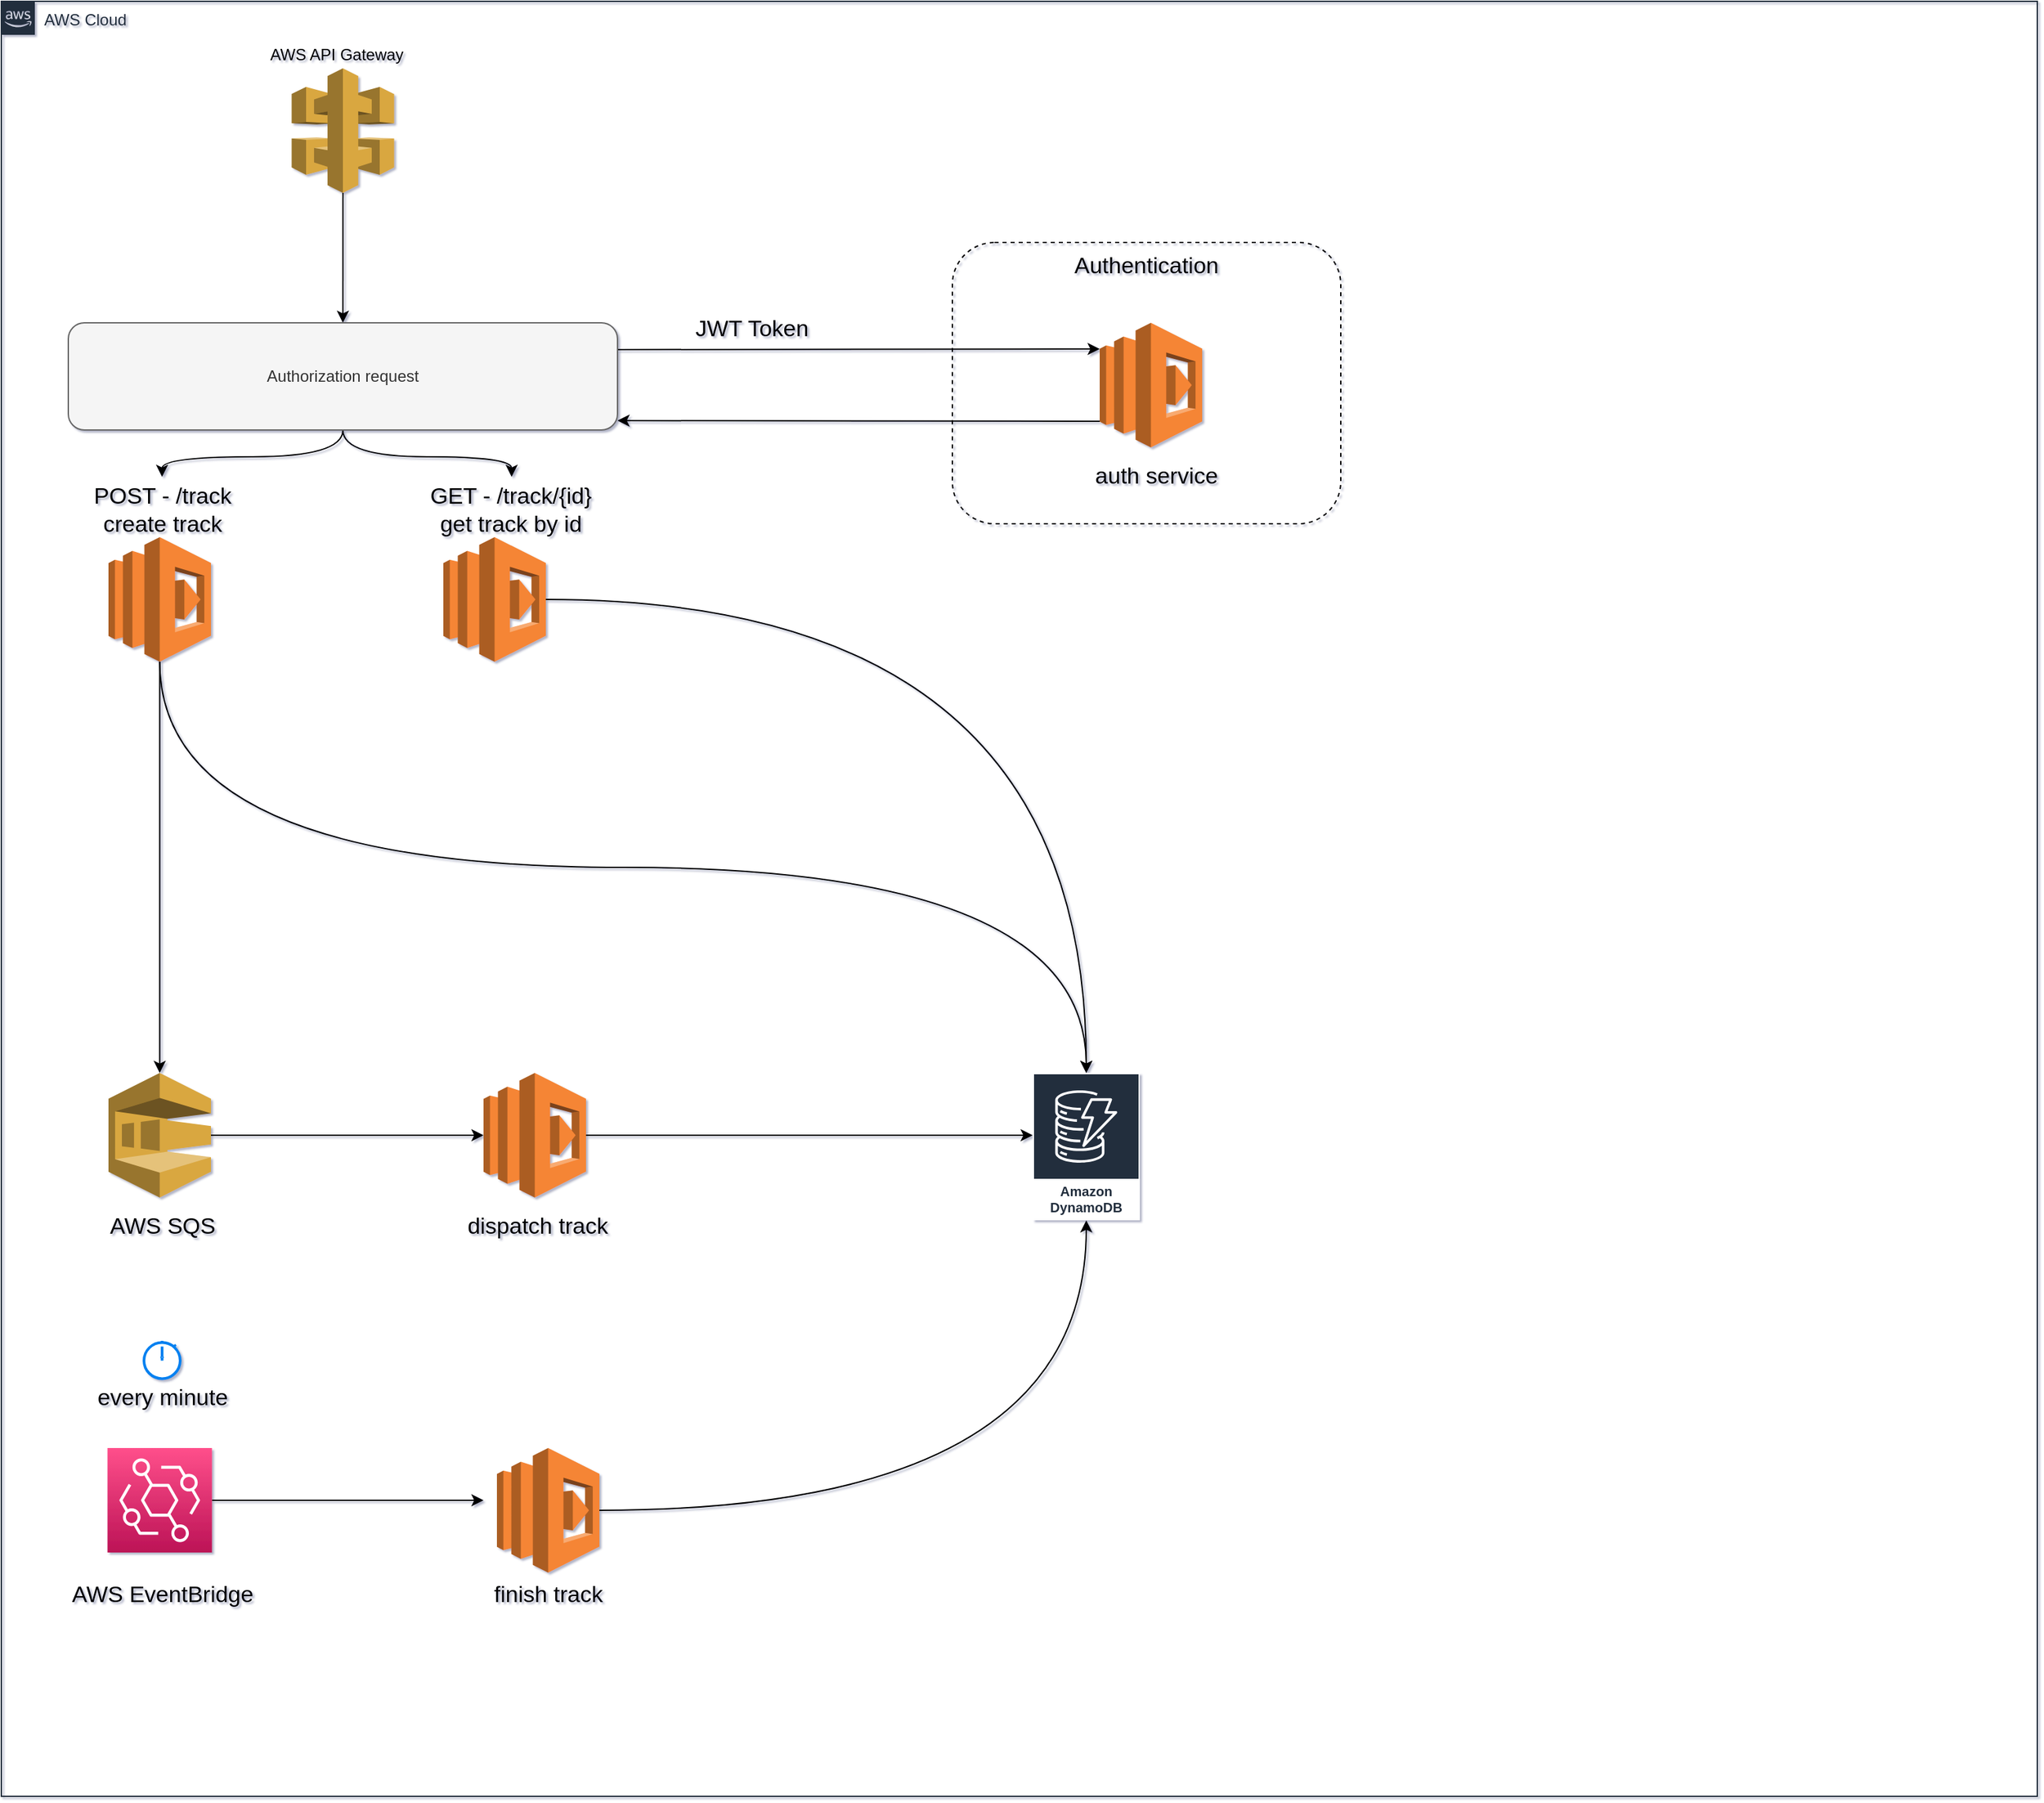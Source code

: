 <mxfile version="18.1.1" type="github">
  <diagram id="sx4DB-smJGjERo_jBSHq" name="Page-1">
    <mxGraphModel dx="2636" dy="1453" grid="0" gridSize="10" guides="1" tooltips="1" connect="1" arrows="1" fold="1" page="1" pageScale="1" pageWidth="827" pageHeight="1169" background="#ffffff" math="0" shadow="1">
      <root>
        <mxCell id="0" />
        <mxCell id="1" parent="0" />
        <mxCell id="05hHKeat-juu67TqZmML-72" style="edgeStyle=orthogonalEdgeStyle;rounded=1;orthogonalLoop=1;jettySize=auto;html=1;fontSize=17;curved=1;" parent="1" source="05hHKeat-juu67TqZmML-2" target="05hHKeat-juu67TqZmML-4" edge="1">
          <mxGeometry relative="1" as="geometry" />
        </mxCell>
        <mxCell id="05hHKeat-juu67TqZmML-2" value="" style="outlineConnect=0;dashed=0;verticalLabelPosition=bottom;verticalAlign=top;align=center;html=1;shape=mxgraph.aws3.api_gateway;fillColor=#D9A741;gradientColor=none;rounded=1;" parent="1" vertex="1">
          <mxGeometry x="236.75" y="130" width="76.5" height="93" as="geometry" />
        </mxCell>
        <mxCell id="05hHKeat-juu67TqZmML-3" value="AWS API Gateway" style="text;html=1;align=center;verticalAlign=middle;resizable=0;points=[];autosize=1;strokeColor=none;fillColor=none;rounded=1;" parent="1" vertex="1">
          <mxGeometry x="210" y="110" width="120" height="20" as="geometry" />
        </mxCell>
        <mxCell id="05hHKeat-juu67TqZmML-40" style="edgeStyle=orthogonalEdgeStyle;rounded=1;orthogonalLoop=1;jettySize=auto;html=1;exitX=1;exitY=0.25;exitDx=0;exitDy=0;entryX=0;entryY=0.21;entryDx=0;entryDy=0;entryPerimeter=0;fontSize=17;curved=1;" parent="1" source="05hHKeat-juu67TqZmML-4" target="05hHKeat-juu67TqZmML-9" edge="1">
          <mxGeometry relative="1" as="geometry" />
        </mxCell>
        <mxCell id="05hHKeat-juu67TqZmML-43" style="edgeStyle=orthogonalEdgeStyle;rounded=1;orthogonalLoop=1;jettySize=auto;html=1;exitX=0.5;exitY=1;exitDx=0;exitDy=0;fontSize=17;curved=1;" parent="1" source="05hHKeat-juu67TqZmML-4" target="05hHKeat-juu67TqZmML-22" edge="1">
          <mxGeometry relative="1" as="geometry" />
        </mxCell>
        <mxCell id="05hHKeat-juu67TqZmML-44" style="edgeStyle=orthogonalEdgeStyle;rounded=1;orthogonalLoop=1;jettySize=auto;html=1;entryX=0.507;entryY=0;entryDx=0;entryDy=0;entryPerimeter=0;fontSize=17;curved=1;" parent="1" source="05hHKeat-juu67TqZmML-4" target="05hHKeat-juu67TqZmML-23" edge="1">
          <mxGeometry relative="1" as="geometry" />
        </mxCell>
        <mxCell id="05hHKeat-juu67TqZmML-4" value="Authorization request" style="whiteSpace=wrap;html=1;fillColor=#f5f5f5;fontColor=#333333;strokeColor=#666666;rounded=1;" parent="1" vertex="1">
          <mxGeometry x="70" y="320" width="410" height="80" as="geometry" />
        </mxCell>
        <mxCell id="05hHKeat-juu67TqZmML-41" style="edgeStyle=orthogonalEdgeStyle;rounded=1;orthogonalLoop=1;jettySize=auto;html=1;exitX=0;exitY=0.79;exitDx=0;exitDy=0;exitPerimeter=0;fontSize=17;curved=1;" parent="1" source="05hHKeat-juu67TqZmML-9" edge="1">
          <mxGeometry relative="1" as="geometry">
            <mxPoint x="480" y="393" as="targetPoint" />
          </mxGeometry>
        </mxCell>
        <mxCell id="05hHKeat-juu67TqZmML-9" value="" style="outlineConnect=0;dashed=0;verticalLabelPosition=bottom;verticalAlign=top;align=center;html=1;shape=mxgraph.aws3.lambda;fillColor=#F58534;gradientColor=none;rounded=1;" parent="1" vertex="1">
          <mxGeometry x="840" y="320" width="76.5" height="93" as="geometry" />
        </mxCell>
        <mxCell id="05hHKeat-juu67TqZmML-20" style="edgeStyle=orthogonalEdgeStyle;rounded=1;orthogonalLoop=1;jettySize=auto;html=1;exitX=0.5;exitY=1;exitDx=0;exitDy=0;exitPerimeter=0;fontSize=17;curved=1;" parent="1" source="05hHKeat-juu67TqZmML-17" target="05hHKeat-juu67TqZmML-19" edge="1">
          <mxGeometry relative="1" as="geometry" />
        </mxCell>
        <mxCell id="05hHKeat-juu67TqZmML-47" style="edgeStyle=orthogonalEdgeStyle;rounded=1;orthogonalLoop=1;jettySize=auto;html=1;exitX=0.5;exitY=1;exitDx=0;exitDy=0;exitPerimeter=0;entryX=0.5;entryY=0;entryDx=0;entryDy=0;entryPerimeter=0;fontSize=17;curved=1;" parent="1" source="05hHKeat-juu67TqZmML-17" target="05hHKeat-juu67TqZmML-24" edge="1">
          <mxGeometry relative="1" as="geometry" />
        </mxCell>
        <mxCell id="05hHKeat-juu67TqZmML-17" value="" style="outlineConnect=0;dashed=0;verticalLabelPosition=bottom;verticalAlign=top;align=center;html=1;shape=mxgraph.aws3.lambda;fillColor=#F58534;gradientColor=none;rounded=1;" parent="1" vertex="1">
          <mxGeometry x="100" y="480" width="76.5" height="93" as="geometry" />
        </mxCell>
        <mxCell id="05hHKeat-juu67TqZmML-63" style="edgeStyle=orthogonalEdgeStyle;rounded=1;orthogonalLoop=1;jettySize=auto;html=1;fontSize=17;curved=1;" parent="1" source="05hHKeat-juu67TqZmML-18" target="05hHKeat-juu67TqZmML-19" edge="1">
          <mxGeometry relative="1" as="geometry" />
        </mxCell>
        <mxCell id="05hHKeat-juu67TqZmML-18" value="" style="outlineConnect=0;dashed=0;verticalLabelPosition=bottom;verticalAlign=top;align=center;html=1;shape=mxgraph.aws3.lambda;fillColor=#F58534;gradientColor=none;rounded=1;" parent="1" vertex="1">
          <mxGeometry x="350" y="480" width="76.5" height="93" as="geometry" />
        </mxCell>
        <mxCell id="05hHKeat-juu67TqZmML-19" value="Amazon DynamoDB" style="outlineConnect=0;fontColor=#232F3E;gradientColor=none;strokeColor=#ffffff;fillColor=#232F3E;dashed=0;verticalLabelPosition=middle;verticalAlign=bottom;align=center;html=1;whiteSpace=wrap;fontSize=10;fontStyle=1;spacing=3;shape=mxgraph.aws4.productIcon;prIcon=mxgraph.aws4.dynamodb;rounded=1;" parent="1" vertex="1">
          <mxGeometry x="790" y="880" width="80" height="110" as="geometry" />
        </mxCell>
        <mxCell id="05hHKeat-juu67TqZmML-22" value="POST - /track&lt;br&gt;create track" style="text;html=1;align=center;verticalAlign=middle;resizable=0;points=[];autosize=1;strokeColor=none;fillColor=none;fontSize=17;rounded=1;" parent="1" vertex="1">
          <mxGeometry x="80" y="435" width="120" height="50" as="geometry" />
        </mxCell>
        <mxCell id="05hHKeat-juu67TqZmML-23" value="GET - /track/{id}&lt;br&gt;get track by id" style="text;html=1;align=center;verticalAlign=middle;resizable=0;points=[];autosize=1;strokeColor=none;fillColor=none;fontSize=17;rounded=1;" parent="1" vertex="1">
          <mxGeometry x="330" y="435" width="140" height="50" as="geometry" />
        </mxCell>
        <mxCell id="05hHKeat-juu67TqZmML-50" style="edgeStyle=orthogonalEdgeStyle;rounded=1;orthogonalLoop=1;jettySize=auto;html=1;fontSize=17;curved=1;" parent="1" source="05hHKeat-juu67TqZmML-24" target="05hHKeat-juu67TqZmML-25" edge="1">
          <mxGeometry relative="1" as="geometry" />
        </mxCell>
        <mxCell id="05hHKeat-juu67TqZmML-24" value="" style="outlineConnect=0;dashed=0;verticalLabelPosition=bottom;verticalAlign=top;align=center;html=1;shape=mxgraph.aws3.sqs;fillColor=#D9A741;gradientColor=none;fontSize=17;rounded=1;" parent="1" vertex="1">
          <mxGeometry x="100" y="880" width="76.5" height="93" as="geometry" />
        </mxCell>
        <mxCell id="05hHKeat-juu67TqZmML-61" style="edgeStyle=orthogonalEdgeStyle;rounded=1;orthogonalLoop=1;jettySize=auto;html=1;exitX=1;exitY=0.5;exitDx=0;exitDy=0;exitPerimeter=0;fontSize=17;curved=1;" parent="1" source="05hHKeat-juu67TqZmML-25" target="05hHKeat-juu67TqZmML-19" edge="1">
          <mxGeometry relative="1" as="geometry">
            <Array as="points">
              <mxPoint x="720" y="927" />
              <mxPoint x="720" y="927" />
            </Array>
          </mxGeometry>
        </mxCell>
        <mxCell id="05hHKeat-juu67TqZmML-25" value="" style="outlineConnect=0;dashed=0;verticalLabelPosition=bottom;verticalAlign=top;align=center;html=1;shape=mxgraph.aws3.lambda;fillColor=#F58534;gradientColor=none;fontSize=17;rounded=1;" parent="1" vertex="1">
          <mxGeometry x="380" y="880" width="76.5" height="93" as="geometry" />
        </mxCell>
        <mxCell id="05hHKeat-juu67TqZmML-46" value="dispatch track" style="text;html=1;align=center;verticalAlign=middle;resizable=0;points=[];autosize=1;strokeColor=none;fillColor=none;fontSize=17;rounded=1;" parent="1" vertex="1">
          <mxGeometry x="360" y="980" width="120" height="30" as="geometry" />
        </mxCell>
        <mxCell id="05hHKeat-juu67TqZmML-48" value="auth service" style="text;html=1;align=center;verticalAlign=middle;resizable=0;points=[];autosize=1;strokeColor=none;fillColor=none;fontSize=17;rounded=1;" parent="1" vertex="1">
          <mxGeometry x="827" y="420" width="110" height="30" as="geometry" />
        </mxCell>
        <mxCell id="05hHKeat-juu67TqZmML-49" value="AWS SQS" style="text;html=1;align=center;verticalAlign=middle;resizable=0;points=[];autosize=1;strokeColor=none;fillColor=none;fontSize=17;rounded=1;" parent="1" vertex="1">
          <mxGeometry x="95" y="980" width="90" height="30" as="geometry" />
        </mxCell>
        <mxCell id="05hHKeat-juu67TqZmML-56" style="edgeStyle=orthogonalEdgeStyle;rounded=1;orthogonalLoop=1;jettySize=auto;html=1;exitX=1;exitY=0.5;exitDx=0;exitDy=0;exitPerimeter=0;fontSize=17;curved=1;" parent="1" source="05hHKeat-juu67TqZmML-52" edge="1">
          <mxGeometry relative="1" as="geometry">
            <mxPoint x="380" y="1199" as="targetPoint" />
          </mxGeometry>
        </mxCell>
        <mxCell id="05hHKeat-juu67TqZmML-52" value="" style="points=[[0,0,0],[0.25,0,0],[0.5,0,0],[0.75,0,0],[1,0,0],[0,1,0],[0.25,1,0],[0.5,1,0],[0.75,1,0],[1,1,0],[0,0.25,0],[0,0.5,0],[0,0.75,0],[1,0.25,0],[1,0.5,0],[1,0.75,0]];outlineConnect=0;fontColor=#232F3E;gradientColor=#FF4F8B;gradientDirection=north;fillColor=#BC1356;strokeColor=#ffffff;dashed=0;verticalLabelPosition=bottom;verticalAlign=top;align=center;html=1;fontSize=12;fontStyle=0;aspect=fixed;shape=mxgraph.aws4.resourceIcon;resIcon=mxgraph.aws4.eventbridge;rounded=1;" parent="1" vertex="1">
          <mxGeometry x="99.25" y="1160" width="78" height="78" as="geometry" />
        </mxCell>
        <mxCell id="05hHKeat-juu67TqZmML-53" value="AWS EventBridge" style="text;html=1;align=center;verticalAlign=middle;resizable=0;points=[];autosize=1;strokeColor=none;fillColor=none;fontSize=17;rounded=1;" parent="1" vertex="1">
          <mxGeometry x="65" y="1255" width="150" height="30" as="geometry" />
        </mxCell>
        <mxCell id="05hHKeat-juu67TqZmML-62" style="edgeStyle=orthogonalEdgeStyle;rounded=1;orthogonalLoop=1;jettySize=auto;html=1;fontSize=17;curved=1;" parent="1" source="05hHKeat-juu67TqZmML-54" target="05hHKeat-juu67TqZmML-19" edge="1">
          <mxGeometry relative="1" as="geometry" />
        </mxCell>
        <mxCell id="05hHKeat-juu67TqZmML-54" value="" style="outlineConnect=0;dashed=0;verticalLabelPosition=bottom;verticalAlign=top;align=center;html=1;shape=mxgraph.aws3.lambda;fillColor=#F58534;gradientColor=none;fontSize=17;rounded=1;" parent="1" vertex="1">
          <mxGeometry x="390" y="1160" width="76.5" height="93" as="geometry" />
        </mxCell>
        <mxCell id="05hHKeat-juu67TqZmML-55" value="finish track" style="text;html=1;align=center;verticalAlign=middle;resizable=0;points=[];autosize=1;strokeColor=none;fillColor=none;fontSize=17;rounded=1;" parent="1" vertex="1">
          <mxGeometry x="378.25" y="1255" width="100" height="30" as="geometry" />
        </mxCell>
        <mxCell id="05hHKeat-juu67TqZmML-57" value="" style="html=1;verticalLabelPosition=bottom;align=center;labelBackgroundColor=#ffffff;verticalAlign=top;strokeWidth=2;strokeColor=#0080F0;shadow=0;dashed=0;shape=mxgraph.ios7.icons.stopwatch;fontSize=17;rounded=1;" parent="1" vertex="1">
          <mxGeometry x="126.5" y="1080" width="27" height="28.2" as="geometry" />
        </mxCell>
        <mxCell id="05hHKeat-juu67TqZmML-59" value="every minute" style="text;html=1;align=center;verticalAlign=middle;resizable=0;points=[];autosize=1;strokeColor=none;fillColor=none;fontSize=17;rounded=1;" parent="1" vertex="1">
          <mxGeometry x="85" y="1108.2" width="110" height="30" as="geometry" />
        </mxCell>
        <mxCell id="05hHKeat-juu67TqZmML-76" value="AWS Cloud" style="points=[[0,0],[0.25,0],[0.5,0],[0.75,0],[1,0],[1,0.25],[1,0.5],[1,0.75],[1,1],[0.75,1],[0.5,1],[0.25,1],[0,1],[0,0.75],[0,0.5],[0,0.25]];outlineConnect=0;gradientColor=none;html=1;whiteSpace=wrap;fontSize=12;fontStyle=0;container=1;pointerEvents=0;collapsible=0;recursiveResize=0;shape=mxgraph.aws4.group;grIcon=mxgraph.aws4.group_aws_cloud_alt;strokeColor=#232F3E;fillColor=none;verticalAlign=top;align=left;spacingLeft=30;fontColor=#232F3E;dashed=0;rounded=1;" parent="1" vertex="1">
          <mxGeometry x="20" y="80" width="1520" height="1340" as="geometry" />
        </mxCell>
        <mxCell id="05hHKeat-juu67TqZmML-79" value="Authentication" style="fillColor=none;strokeColor=#000000;dashed=1;verticalAlign=top;fontStyle=0;fontColor=#000000;fontSize=17;rounded=1;" parent="05hHKeat-juu67TqZmML-76" vertex="1">
          <mxGeometry x="710" y="180" width="290" height="210" as="geometry" />
        </mxCell>
        <mxCell id="05hHKeat-juu67TqZmML-81" value="JWT Token" style="text;html=1;align=center;verticalAlign=middle;resizable=0;points=[];autosize=1;strokeColor=none;fillColor=none;fontSize=17;rounded=1;" parent="05hHKeat-juu67TqZmML-76" vertex="1">
          <mxGeometry x="510" y="230" width="100" height="30" as="geometry" />
        </mxCell>
      </root>
    </mxGraphModel>
  </diagram>
</mxfile>
